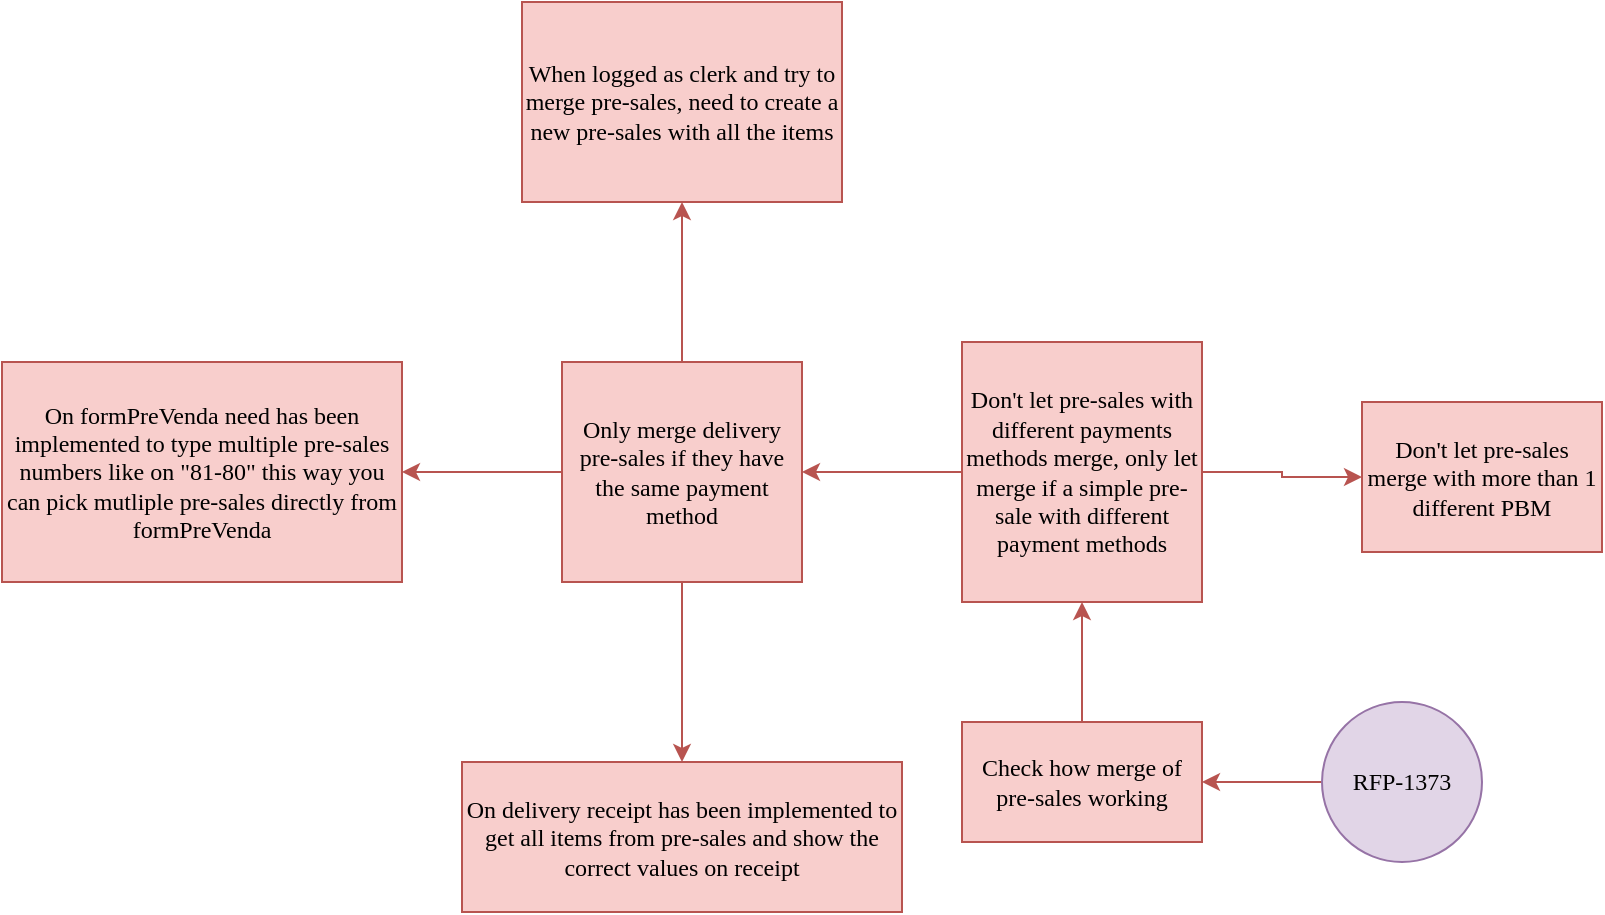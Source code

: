 <mxfile version="22.1.16" type="github">
  <diagram name="Page-1" id="ImxAfaow_QXyQBpGd_pP">
    <mxGraphModel dx="2261" dy="754" grid="1" gridSize="10" guides="1" tooltips="1" connect="1" arrows="1" fold="1" page="1" pageScale="1" pageWidth="827" pageHeight="1169" math="0" shadow="0">
      <root>
        <mxCell id="0" />
        <mxCell id="1" parent="0" />
        <mxCell id="kvW7x50fLo4E_DqDTmqZ-3" value="" style="edgeStyle=orthogonalEdgeStyle;rounded=0;orthogonalLoop=1;jettySize=auto;html=1;fillColor=#f8cecc;strokeColor=#b85450;" parent="1" source="kvW7x50fLo4E_DqDTmqZ-1" target="kvW7x50fLo4E_DqDTmqZ-2" edge="1">
          <mxGeometry relative="1" as="geometry" />
        </mxCell>
        <mxCell id="kvW7x50fLo4E_DqDTmqZ-1" value="RFP-1373" style="ellipse;whiteSpace=wrap;html=1;aspect=fixed;fillColor=#e1d5e7;strokeColor=#9673a6;fontFamily=Lucida Console;" parent="1" vertex="1">
          <mxGeometry x="370" y="350" width="80" height="80" as="geometry" />
        </mxCell>
        <mxCell id="kvW7x50fLo4E_DqDTmqZ-5" value="" style="edgeStyle=orthogonalEdgeStyle;rounded=0;orthogonalLoop=1;jettySize=auto;html=1;fillColor=#f8cecc;strokeColor=#b85450;" parent="1" source="kvW7x50fLo4E_DqDTmqZ-2" target="kvW7x50fLo4E_DqDTmqZ-4" edge="1">
          <mxGeometry relative="1" as="geometry" />
        </mxCell>
        <mxCell id="kvW7x50fLo4E_DqDTmqZ-2" value="Check how merge of pre-sales working" style="whiteSpace=wrap;html=1;fontFamily=Lucida Console;fillColor=#f8cecc;strokeColor=#b85450;" parent="1" vertex="1">
          <mxGeometry x="190" y="360" width="120" height="60" as="geometry" />
        </mxCell>
        <mxCell id="kvW7x50fLo4E_DqDTmqZ-7" value="" style="edgeStyle=orthogonalEdgeStyle;rounded=0;orthogonalLoop=1;jettySize=auto;html=1;fillColor=#f8cecc;strokeColor=#b85450;" parent="1" source="kvW7x50fLo4E_DqDTmqZ-4" target="kvW7x50fLo4E_DqDTmqZ-6" edge="1">
          <mxGeometry relative="1" as="geometry" />
        </mxCell>
        <mxCell id="kvW7x50fLo4E_DqDTmqZ-9" value="" style="edgeStyle=orthogonalEdgeStyle;rounded=0;orthogonalLoop=1;jettySize=auto;html=1;fillColor=#f8cecc;strokeColor=#b85450;" parent="1" source="kvW7x50fLo4E_DqDTmqZ-4" target="kvW7x50fLo4E_DqDTmqZ-8" edge="1">
          <mxGeometry relative="1" as="geometry" />
        </mxCell>
        <mxCell id="kvW7x50fLo4E_DqDTmqZ-4" value="Don&#39;t let pre-sales with different payments methods merge, only let merge if a simple pre-sale with different payment methods" style="whiteSpace=wrap;html=1;fontFamily=Lucida Console;fillColor=#f8cecc;strokeColor=#b85450;" parent="1" vertex="1">
          <mxGeometry x="190" y="170" width="120" height="130" as="geometry" />
        </mxCell>
        <mxCell id="kvW7x50fLo4E_DqDTmqZ-6" value="Don&#39;t let pre-sales merge with more than 1 different PBM" style="whiteSpace=wrap;html=1;fontFamily=Lucida Console;fillColor=#f8cecc;strokeColor=#b85450;" parent="1" vertex="1">
          <mxGeometry x="390" y="200" width="120" height="75" as="geometry" />
        </mxCell>
        <mxCell id="QppGUUmqxxTd2zURWtjB-2" value="" style="edgeStyle=orthogonalEdgeStyle;rounded=0;orthogonalLoop=1;jettySize=auto;html=1;fillColor=#f8cecc;strokeColor=#b85450;" edge="1" parent="1" source="kvW7x50fLo4E_DqDTmqZ-8" target="QppGUUmqxxTd2zURWtjB-1">
          <mxGeometry relative="1" as="geometry" />
        </mxCell>
        <mxCell id="QppGUUmqxxTd2zURWtjB-6" value="" style="edgeStyle=orthogonalEdgeStyle;rounded=0;orthogonalLoop=1;jettySize=auto;html=1;fillColor=#f8cecc;strokeColor=#b85450;" edge="1" parent="1" source="kvW7x50fLo4E_DqDTmqZ-8" target="QppGUUmqxxTd2zURWtjB-5">
          <mxGeometry relative="1" as="geometry" />
        </mxCell>
        <mxCell id="QppGUUmqxxTd2zURWtjB-8" value="" style="edgeStyle=orthogonalEdgeStyle;rounded=0;orthogonalLoop=1;jettySize=auto;html=1;fillColor=#f8cecc;strokeColor=#b85450;" edge="1" parent="1" source="kvW7x50fLo4E_DqDTmqZ-8" target="QppGUUmqxxTd2zURWtjB-7">
          <mxGeometry relative="1" as="geometry" />
        </mxCell>
        <mxCell id="kvW7x50fLo4E_DqDTmqZ-8" value="Only merge delivery pre-sales if they have the same payment method" style="whiteSpace=wrap;html=1;fontFamily=Lucida Console;fillColor=#f8cecc;strokeColor=#b85450;" parent="1" vertex="1">
          <mxGeometry x="-10" y="180" width="120" height="110" as="geometry" />
        </mxCell>
        <mxCell id="QppGUUmqxxTd2zURWtjB-1" value="When logged as clerk and try to merge pre-sales, need to create a new pre-sales with all the items" style="whiteSpace=wrap;html=1;fontFamily=Lucida Console;fillColor=#f8cecc;strokeColor=#b85450;" vertex="1" parent="1">
          <mxGeometry x="-30" width="160" height="100" as="geometry" />
        </mxCell>
        <mxCell id="QppGUUmqxxTd2zURWtjB-5" value="On formPreVenda need has been implemented to type multiple pre-sales numbers like on &quot;81-80&quot; this way you can pick mutliple pre-sales directly from formPreVenda" style="whiteSpace=wrap;html=1;fontFamily=Lucida Console;fillColor=#f8cecc;strokeColor=#b85450;" vertex="1" parent="1">
          <mxGeometry x="-290" y="180" width="200" height="110" as="geometry" />
        </mxCell>
        <mxCell id="QppGUUmqxxTd2zURWtjB-7" value="On delivery receipt has been implemented to get all items from pre-sales and show the correct values on receipt" style="whiteSpace=wrap;html=1;fontFamily=Lucida Console;fillColor=#f8cecc;strokeColor=#b85450;" vertex="1" parent="1">
          <mxGeometry x="-60" y="380" width="220" height="75" as="geometry" />
        </mxCell>
      </root>
    </mxGraphModel>
  </diagram>
</mxfile>
